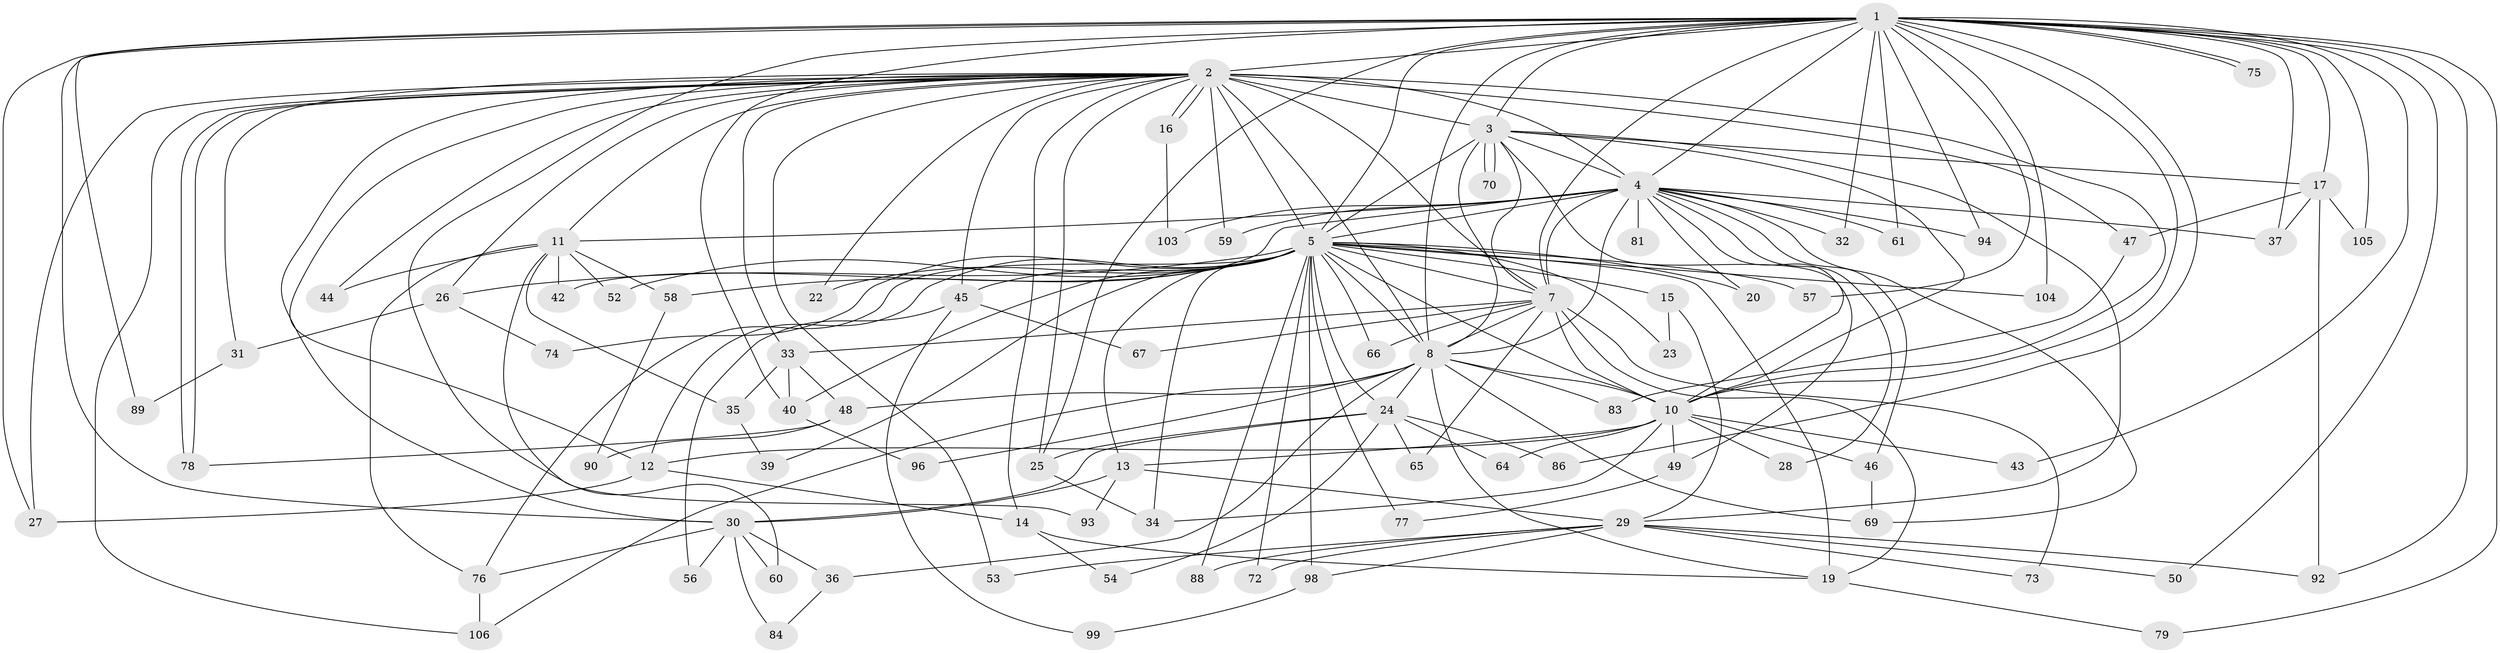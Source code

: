 // original degree distribution, {32: 0.009009009009009009, 22: 0.009009009009009009, 15: 0.018018018018018018, 25: 0.009009009009009009, 19: 0.009009009009009009, 13: 0.009009009009009009, 18: 0.018018018018018018, 29: 0.009009009009009009, 9: 0.009009009009009009, 5: 0.04504504504504504, 4: 0.07207207207207207, 3: 0.18018018018018017, 6: 0.018018018018018018, 2: 0.5585585585585585, 8: 0.018018018018018018, 10: 0.009009009009009009}
// Generated by graph-tools (version 1.1) at 2025/41/03/06/25 10:41:40]
// undirected, 84 vertices, 194 edges
graph export_dot {
graph [start="1"]
  node [color=gray90,style=filled];
  1 [super="+95"];
  2 [super="+6"];
  3 [super="+18"];
  4 [super="+41"];
  5 [super="+9"];
  7 [super="+21"];
  8 [super="+51"];
  10 [super="+71"];
  11 [super="+91"];
  12 [super="+80"];
  13 [super="+107"];
  14 [super="+97"];
  15;
  16;
  17;
  19 [super="+55"];
  20;
  22;
  23;
  24 [super="+85"];
  25 [super="+68"];
  26 [super="+62"];
  27 [super="+108"];
  28;
  29 [super="+38"];
  30 [super="+101"];
  31;
  32 [super="+109"];
  33 [super="+100"];
  34;
  35;
  36;
  37 [super="+102"];
  39;
  40 [super="+87"];
  42;
  43;
  44;
  45;
  46;
  47 [super="+63"];
  48;
  49;
  50;
  52;
  53;
  54;
  56;
  57;
  58;
  59;
  60;
  61;
  64;
  65;
  66;
  67;
  69 [super="+110"];
  70;
  72;
  73;
  74;
  75;
  76;
  77;
  78 [super="+82"];
  79;
  81;
  83;
  84;
  86;
  88;
  89;
  90;
  92;
  93;
  94;
  96;
  98;
  99;
  103;
  104;
  105;
  106 [super="+111"];
  1 -- 2 [weight=2];
  1 -- 3;
  1 -- 4;
  1 -- 5 [weight=2];
  1 -- 7;
  1 -- 8;
  1 -- 10 [weight=2];
  1 -- 17;
  1 -- 25;
  1 -- 30;
  1 -- 32 [weight=2];
  1 -- 37;
  1 -- 40;
  1 -- 43;
  1 -- 50;
  1 -- 57;
  1 -- 60;
  1 -- 61;
  1 -- 75;
  1 -- 75;
  1 -- 79;
  1 -- 86;
  1 -- 89;
  1 -- 94;
  1 -- 104;
  1 -- 105;
  1 -- 92;
  1 -- 27;
  2 -- 3 [weight=3];
  2 -- 4 [weight=2];
  2 -- 5 [weight=4];
  2 -- 7 [weight=2];
  2 -- 8 [weight=2];
  2 -- 10 [weight=2];
  2 -- 11;
  2 -- 14;
  2 -- 16;
  2 -- 16;
  2 -- 25;
  2 -- 31;
  2 -- 33 [weight=2];
  2 -- 45;
  2 -- 47 [weight=2];
  2 -- 78;
  2 -- 78;
  2 -- 106;
  2 -- 22;
  2 -- 26;
  2 -- 27;
  2 -- 44;
  2 -- 53;
  2 -- 59;
  2 -- 30;
  2 -- 12;
  3 -- 4;
  3 -- 5 [weight=2];
  3 -- 7;
  3 -- 8;
  3 -- 10;
  3 -- 17;
  3 -- 29;
  3 -- 49;
  3 -- 70;
  3 -- 70;
  4 -- 5 [weight=2];
  4 -- 7 [weight=2];
  4 -- 8 [weight=2];
  4 -- 10;
  4 -- 11;
  4 -- 20;
  4 -- 28;
  4 -- 32;
  4 -- 46;
  4 -- 59;
  4 -- 61;
  4 -- 81 [weight=2];
  4 -- 94;
  4 -- 103;
  4 -- 42;
  4 -- 69;
  4 -- 37;
  5 -- 7 [weight=2];
  5 -- 8 [weight=2];
  5 -- 10 [weight=2];
  5 -- 12;
  5 -- 20;
  5 -- 66;
  5 -- 88;
  5 -- 98;
  5 -- 104;
  5 -- 72;
  5 -- 74;
  5 -- 76;
  5 -- 13;
  5 -- 77;
  5 -- 15;
  5 -- 22;
  5 -- 23;
  5 -- 24;
  5 -- 26 [weight=2];
  5 -- 34;
  5 -- 39;
  5 -- 40;
  5 -- 45;
  5 -- 52;
  5 -- 57;
  5 -- 58;
  5 -- 19;
  7 -- 8;
  7 -- 10;
  7 -- 19;
  7 -- 66;
  7 -- 73;
  7 -- 65;
  7 -- 33;
  7 -- 67;
  8 -- 10;
  8 -- 19;
  8 -- 24;
  8 -- 36;
  8 -- 48;
  8 -- 69;
  8 -- 83;
  8 -- 96;
  8 -- 106;
  10 -- 12;
  10 -- 13;
  10 -- 28;
  10 -- 34;
  10 -- 43;
  10 -- 46;
  10 -- 49;
  10 -- 64;
  11 -- 35;
  11 -- 42;
  11 -- 44;
  11 -- 52;
  11 -- 58;
  11 -- 93;
  11 -- 76;
  12 -- 14;
  12 -- 27;
  13 -- 29;
  13 -- 93;
  13 -- 30;
  14 -- 54;
  14 -- 19;
  15 -- 23;
  15 -- 29;
  16 -- 103;
  17 -- 37;
  17 -- 92;
  17 -- 105;
  17 -- 47;
  19 -- 79;
  24 -- 30;
  24 -- 54;
  24 -- 64;
  24 -- 65;
  24 -- 86;
  24 -- 25;
  25 -- 34;
  26 -- 31;
  26 -- 74;
  29 -- 50;
  29 -- 53;
  29 -- 72;
  29 -- 73;
  29 -- 88;
  29 -- 92;
  29 -- 98;
  30 -- 36;
  30 -- 56;
  30 -- 60;
  30 -- 76;
  30 -- 84;
  31 -- 89;
  33 -- 35;
  33 -- 48;
  33 -- 40;
  35 -- 39;
  36 -- 84;
  40 -- 96;
  45 -- 56;
  45 -- 67;
  45 -- 99;
  46 -- 69;
  47 -- 83;
  48 -- 90;
  48 -- 78;
  49 -- 77;
  58 -- 90;
  76 -- 106;
  98 -- 99;
}
